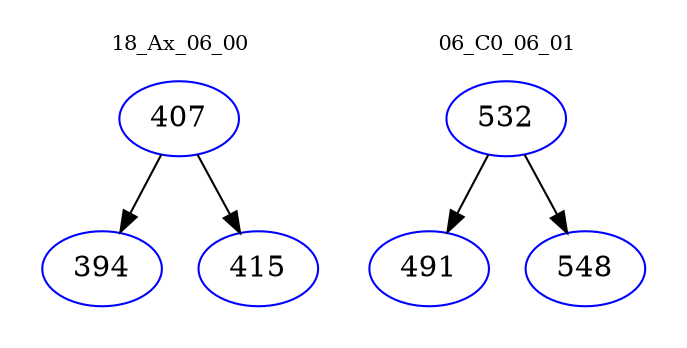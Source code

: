 digraph{
subgraph cluster_0 {
color = white
label = "18_Ax_06_00";
fontsize=10;
T0_407 [label="407", color="blue"]
T0_407 -> T0_394 [color="black"]
T0_394 [label="394", color="blue"]
T0_407 -> T0_415 [color="black"]
T0_415 [label="415", color="blue"]
}
subgraph cluster_1 {
color = white
label = "06_C0_06_01";
fontsize=10;
T1_532 [label="532", color="blue"]
T1_532 -> T1_491 [color="black"]
T1_491 [label="491", color="blue"]
T1_532 -> T1_548 [color="black"]
T1_548 [label="548", color="blue"]
}
}

